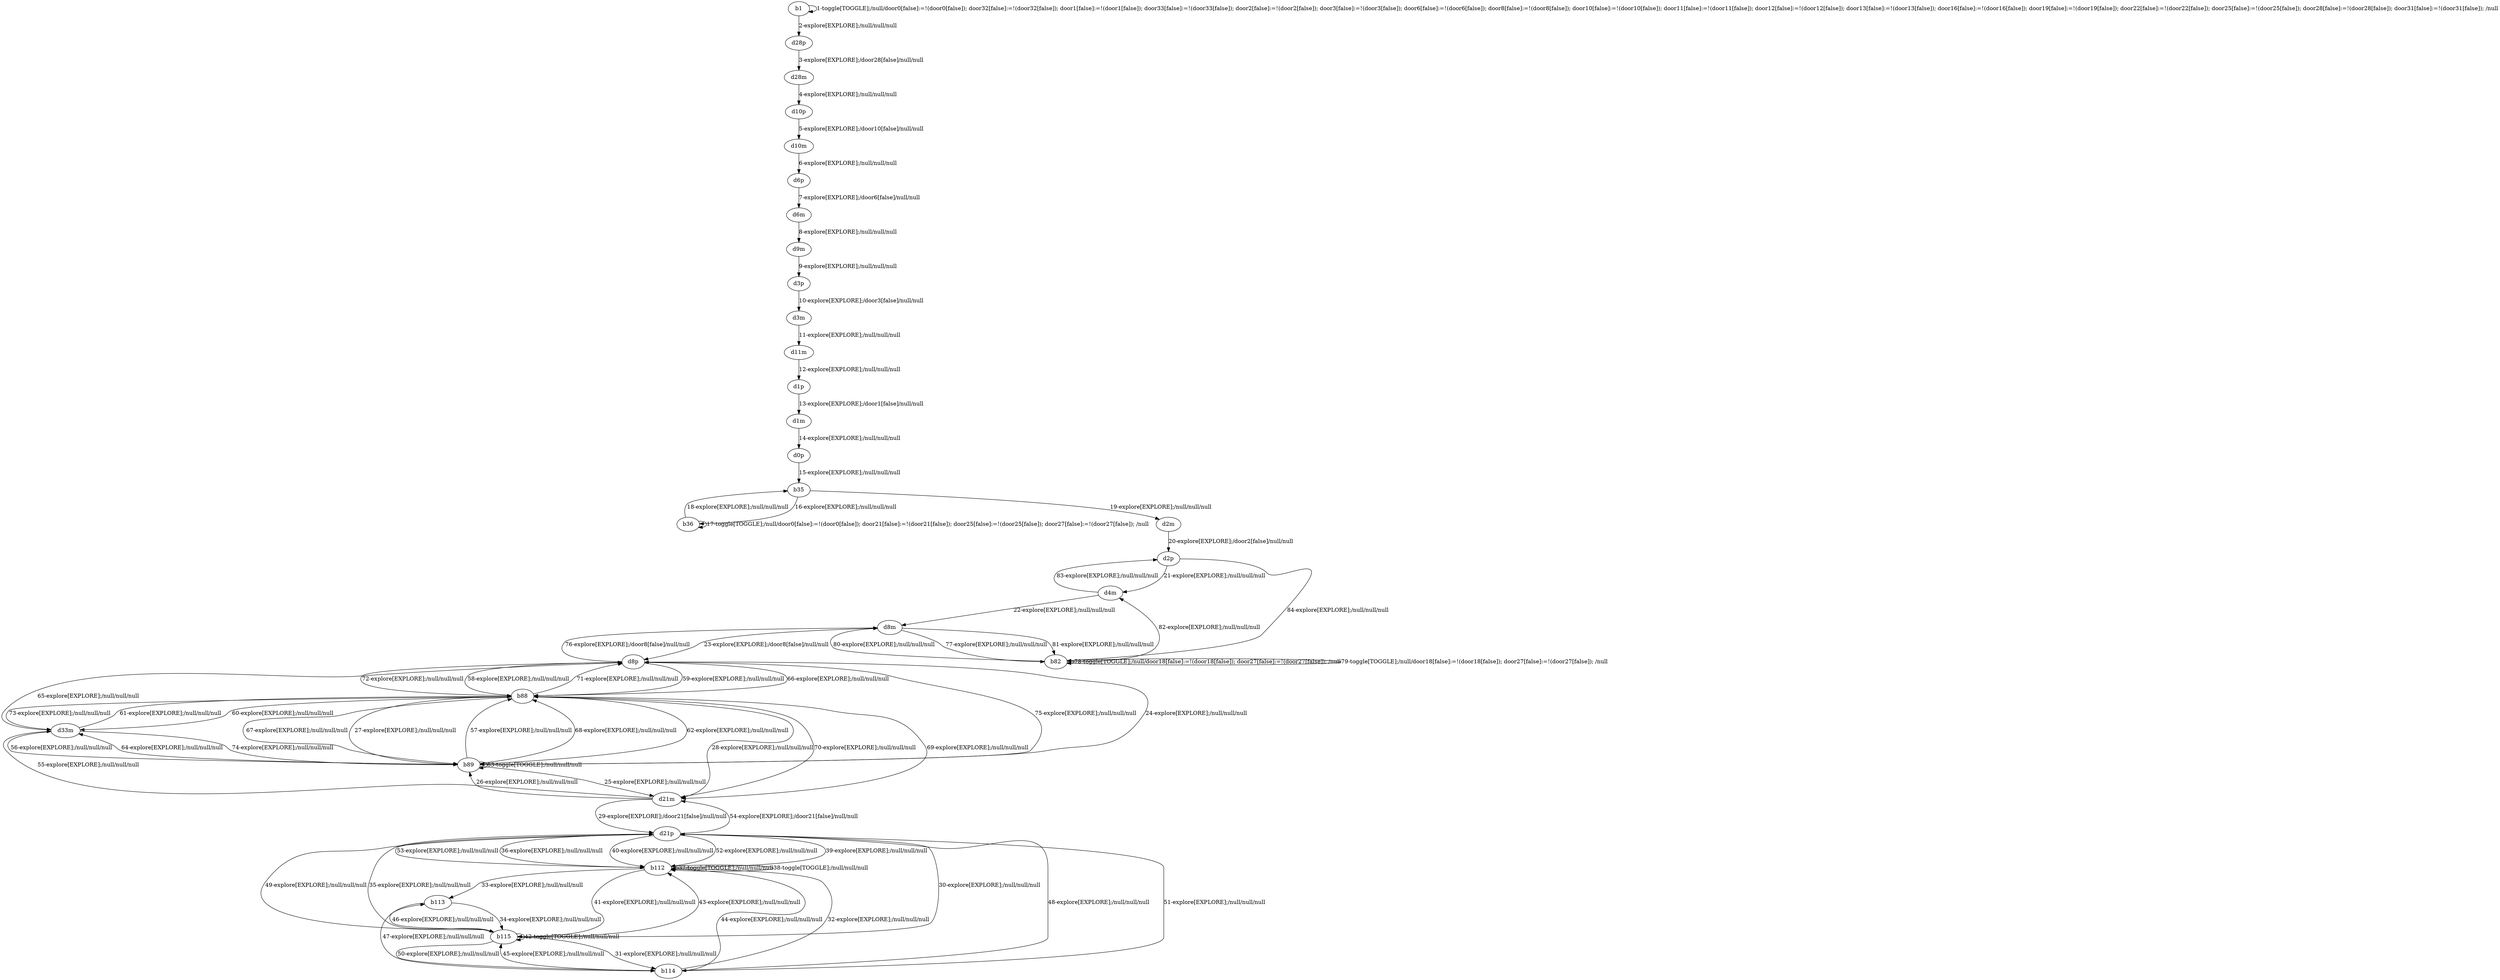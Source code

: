 # Total number of goals covered by this test: 3
# b113 --> b114
# b113 --> b115
# b115 --> b113

digraph g {
"b1" -> "b1" [label = "1-toggle[TOGGLE];/null/door0[false]:=!(door0[false]); door32[false]:=!(door32[false]); door1[false]:=!(door1[false]); door33[false]:=!(door33[false]); door2[false]:=!(door2[false]); door3[false]:=!(door3[false]); door6[false]:=!(door6[false]); door8[false]:=!(door8[false]); door10[false]:=!(door10[false]); door11[false]:=!(door11[false]); door12[false]:=!(door12[false]); door13[false]:=!(door13[false]); door16[false]:=!(door16[false]); door19[false]:=!(door19[false]); door22[false]:=!(door22[false]); door25[false]:=!(door25[false]); door28[false]:=!(door28[false]); door31[false]:=!(door31[false]); /null"];
"b1" -> "d28p" [label = "2-explore[EXPLORE];/null/null/null"];
"d28p" -> "d28m" [label = "3-explore[EXPLORE];/door28[false]/null/null"];
"d28m" -> "d10p" [label = "4-explore[EXPLORE];/null/null/null"];
"d10p" -> "d10m" [label = "5-explore[EXPLORE];/door10[false]/null/null"];
"d10m" -> "d6p" [label = "6-explore[EXPLORE];/null/null/null"];
"d6p" -> "d6m" [label = "7-explore[EXPLORE];/door6[false]/null/null"];
"d6m" -> "d9m" [label = "8-explore[EXPLORE];/null/null/null"];
"d9m" -> "d3p" [label = "9-explore[EXPLORE];/null/null/null"];
"d3p" -> "d3m" [label = "10-explore[EXPLORE];/door3[false]/null/null"];
"d3m" -> "d11m" [label = "11-explore[EXPLORE];/null/null/null"];
"d11m" -> "d1p" [label = "12-explore[EXPLORE];/null/null/null"];
"d1p" -> "d1m" [label = "13-explore[EXPLORE];/door1[false]/null/null"];
"d1m" -> "d0p" [label = "14-explore[EXPLORE];/null/null/null"];
"d0p" -> "b35" [label = "15-explore[EXPLORE];/null/null/null"];
"b35" -> "b36" [label = "16-explore[EXPLORE];/null/null/null"];
"b36" -> "b36" [label = "17-toggle[TOGGLE];/null/door0[false]:=!(door0[false]); door21[false]:=!(door21[false]); door25[false]:=!(door25[false]); door27[false]:=!(door27[false]); /null"];
"b36" -> "b35" [label = "18-explore[EXPLORE];/null/null/null"];
"b35" -> "d2m" [label = "19-explore[EXPLORE];/null/null/null"];
"d2m" -> "d2p" [label = "20-explore[EXPLORE];/door2[false]/null/null"];
"d2p" -> "d4m" [label = "21-explore[EXPLORE];/null/null/null"];
"d4m" -> "d8m" [label = "22-explore[EXPLORE];/null/null/null"];
"d8m" -> "d8p" [label = "23-explore[EXPLORE];/door8[false]/null/null"];
"d8p" -> "b89" [label = "24-explore[EXPLORE];/null/null/null"];
"b89" -> "d21m" [label = "25-explore[EXPLORE];/null/null/null"];
"d21m" -> "b89" [label = "26-explore[EXPLORE];/null/null/null"];
"b89" -> "b88" [label = "27-explore[EXPLORE];/null/null/null"];
"b88" -> "d21m" [label = "28-explore[EXPLORE];/null/null/null"];
"d21m" -> "d21p" [label = "29-explore[EXPLORE];/door21[false]/null/null"];
"d21p" -> "b115" [label = "30-explore[EXPLORE];/null/null/null"];
"b115" -> "b114" [label = "31-explore[EXPLORE];/null/null/null"];
"b114" -> "b112" [label = "32-explore[EXPLORE];/null/null/null"];
"b112" -> "b113" [label = "33-explore[EXPLORE];/null/null/null"];
"b113" -> "b115" [label = "34-explore[EXPLORE];/null/null/null"];
"b115" -> "d21p" [label = "35-explore[EXPLORE];/null/null/null"];
"d21p" -> "b112" [label = "36-explore[EXPLORE];/null/null/null"];
"b112" -> "b112" [label = "37-toggle[TOGGLE];/null/null/null"];
"b112" -> "b112" [label = "38-toggle[TOGGLE];/null/null/null"];
"b112" -> "d21p" [label = "39-explore[EXPLORE];/null/null/null"];
"d21p" -> "b112" [label = "40-explore[EXPLORE];/null/null/null"];
"b112" -> "b115" [label = "41-explore[EXPLORE];/null/null/null"];
"b115" -> "b115" [label = "42-toggle[TOGGLE];/null/null/null"];
"b115" -> "b112" [label = "43-explore[EXPLORE];/null/null/null"];
"b112" -> "b114" [label = "44-explore[EXPLORE];/null/null/null"];
"b114" -> "b115" [label = "45-explore[EXPLORE];/null/null/null"];
"b115" -> "b113" [label = "46-explore[EXPLORE];/null/null/null"];
"b113" -> "b114" [label = "47-explore[EXPLORE];/null/null/null"];
"b114" -> "d21p" [label = "48-explore[EXPLORE];/null/null/null"];
"d21p" -> "b115" [label = "49-explore[EXPLORE];/null/null/null"];
"b115" -> "b114" [label = "50-explore[EXPLORE];/null/null/null"];
"b114" -> "d21p" [label = "51-explore[EXPLORE];/null/null/null"];
"d21p" -> "b112" [label = "52-explore[EXPLORE];/null/null/null"];
"b112" -> "d21p" [label = "53-explore[EXPLORE];/null/null/null"];
"d21p" -> "d21m" [label = "54-explore[EXPLORE];/door21[false]/null/null"];
"d21m" -> "d33m" [label = "55-explore[EXPLORE];/null/null/null"];
"d33m" -> "b89" [label = "56-explore[EXPLORE];/null/null/null"];
"b89" -> "b88" [label = "57-explore[EXPLORE];/null/null/null"];
"b88" -> "d8p" [label = "58-explore[EXPLORE];/null/null/null"];
"d8p" -> "b88" [label = "59-explore[EXPLORE];/null/null/null"];
"b88" -> "d33m" [label = "60-explore[EXPLORE];/null/null/null"];
"d33m" -> "b88" [label = "61-explore[EXPLORE];/null/null/null"];
"b88" -> "b89" [label = "62-explore[EXPLORE];/null/null/null"];
"b89" -> "b89" [label = "63-toggle[TOGGLE];/null/null/null"];
"b89" -> "d33m" [label = "64-explore[EXPLORE];/null/null/null"];
"d33m" -> "d8p" [label = "65-explore[EXPLORE];/null/null/null"];
"d8p" -> "b88" [label = "66-explore[EXPLORE];/null/null/null"];
"b88" -> "b89" [label = "67-explore[EXPLORE];/null/null/null"];
"b89" -> "b88" [label = "68-explore[EXPLORE];/null/null/null"];
"b88" -> "d21m" [label = "69-explore[EXPLORE];/null/null/null"];
"d21m" -> "b88" [label = "70-explore[EXPLORE];/null/null/null"];
"b88" -> "d8p" [label = "71-explore[EXPLORE];/null/null/null"];
"d8p" -> "b88" [label = "72-explore[EXPLORE];/null/null/null"];
"b88" -> "d33m" [label = "73-explore[EXPLORE];/null/null/null"];
"d33m" -> "b89" [label = "74-explore[EXPLORE];/null/null/null"];
"b89" -> "d8p" [label = "75-explore[EXPLORE];/null/null/null"];
"d8p" -> "d8m" [label = "76-explore[EXPLORE];/door8[false]/null/null"];
"d8m" -> "b82" [label = "77-explore[EXPLORE];/null/null/null"];
"b82" -> "b82" [label = "78-toggle[TOGGLE];/null/door18[false]:=!(door18[false]); door27[false]:=!(door27[false]); /null"];
"b82" -> "b82" [label = "79-toggle[TOGGLE];/null/door18[false]:=!(door18[false]); door27[false]:=!(door27[false]); /null"];
"b82" -> "d8m" [label = "80-explore[EXPLORE];/null/null/null"];
"d8m" -> "b82" [label = "81-explore[EXPLORE];/null/null/null"];
"b82" -> "d4m" [label = "82-explore[EXPLORE];/null/null/null"];
"d4m" -> "d2p" [label = "83-explore[EXPLORE];/null/null/null"];
"d2p" -> "b82" [label = "84-explore[EXPLORE];/null/null/null"];
}